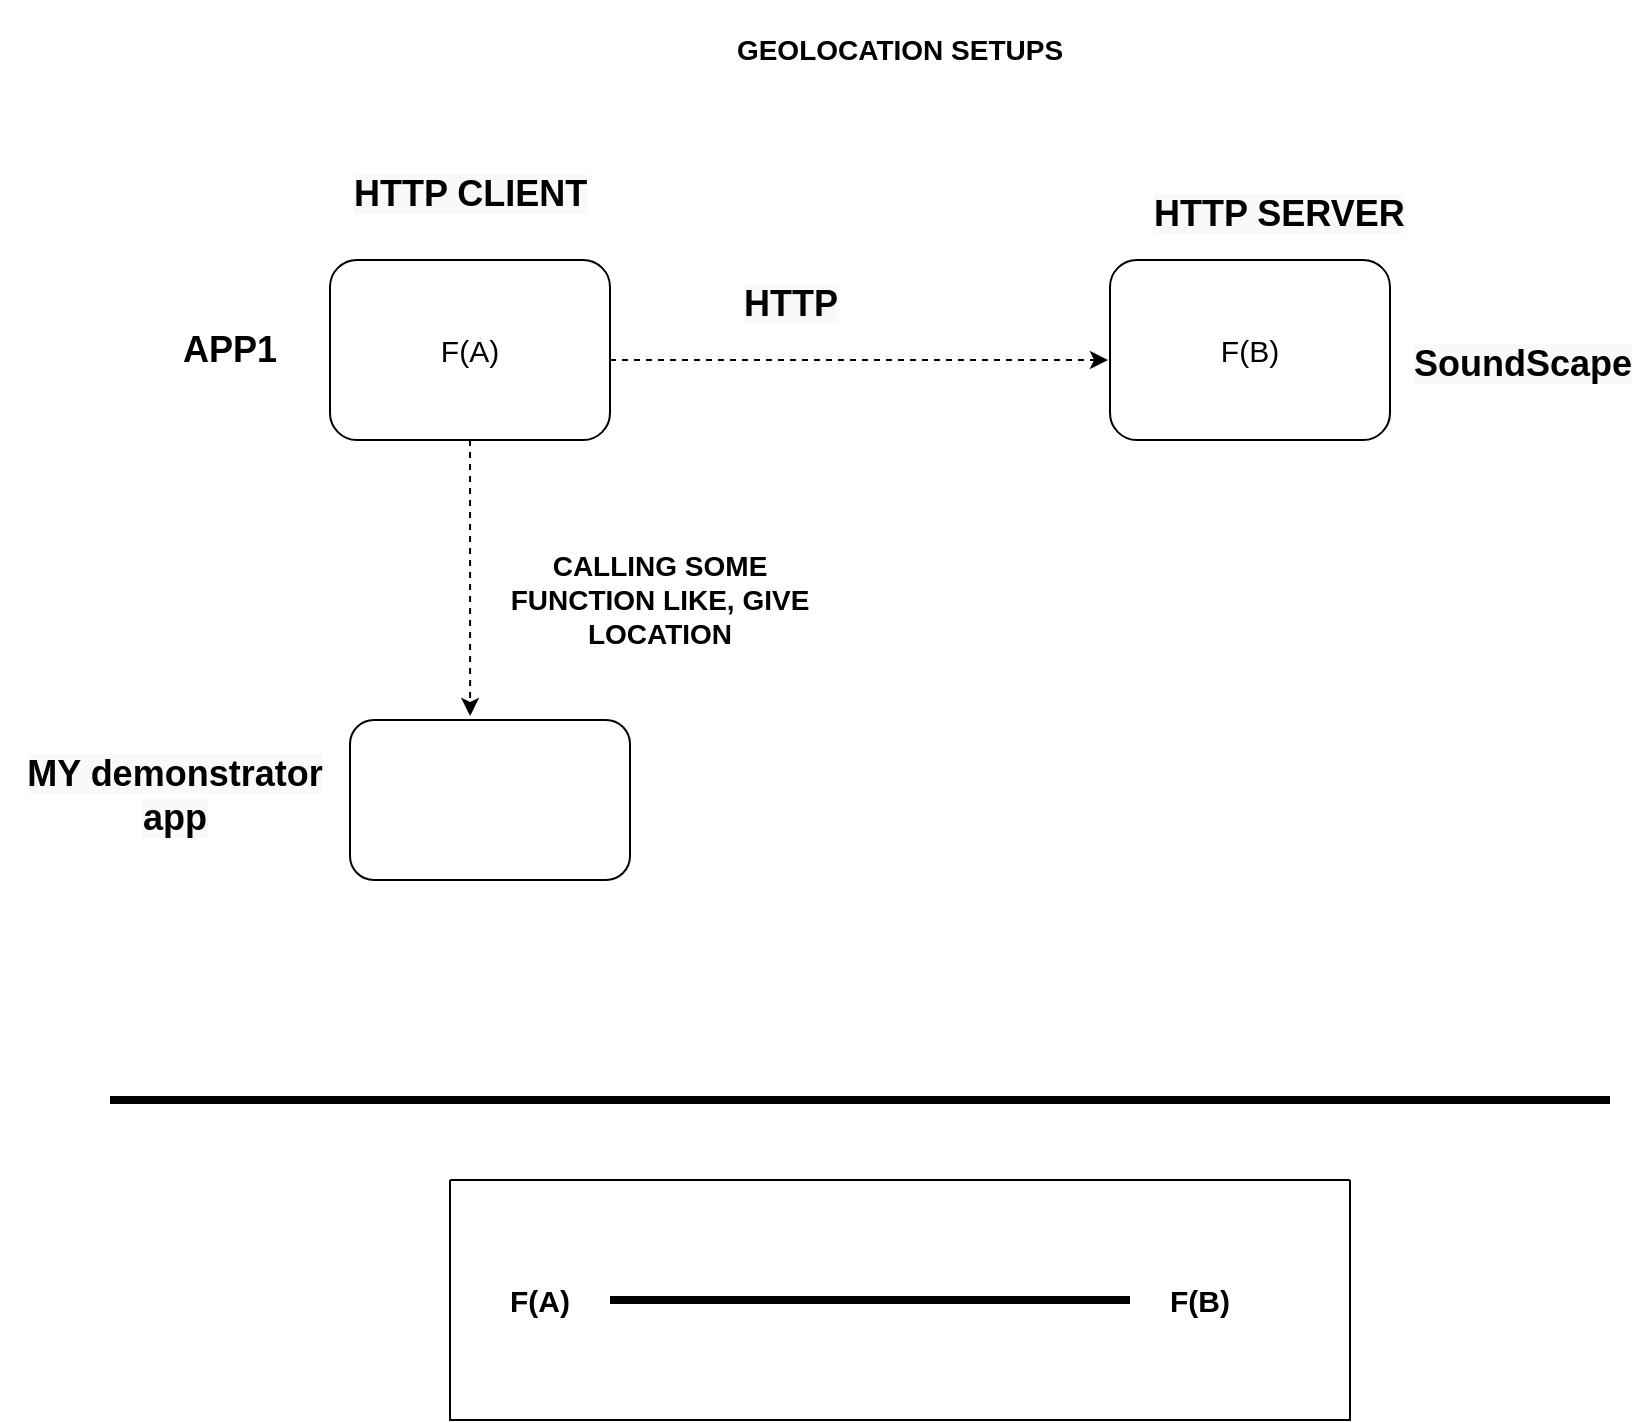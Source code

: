 <mxfile version="14.9.0" type="github">
  <diagram id="bX042Hk_9FZccrrRi018" name="Page-1">
    <mxGraphModel dx="3236" dy="1241" grid="1" gridSize="10" guides="1" tooltips="1" connect="1" arrows="1" fold="1" page="1" pageScale="1" pageWidth="850" pageHeight="1100" math="0" shadow="0">
      <root>
        <mxCell id="0" />
        <mxCell id="1" parent="0" />
        <mxCell id="oB1VX_bSEQFBR01DQZIY-1" value="&lt;font style=&quot;font-size: 15px&quot;&gt;F(A)&lt;/font&gt;" style="rounded=1;whiteSpace=wrap;html=1;" vertex="1" parent="1">
          <mxGeometry x="150" y="180" width="140" height="90" as="geometry" />
        </mxCell>
        <mxCell id="oB1VX_bSEQFBR01DQZIY-3" value="&lt;font style=&quot;font-size: 15px&quot;&gt;F(B)&lt;/font&gt;" style="rounded=1;whiteSpace=wrap;html=1;" vertex="1" parent="1">
          <mxGeometry x="540" y="180" width="140" height="90" as="geometry" />
        </mxCell>
        <mxCell id="oB1VX_bSEQFBR01DQZIY-4" value="" style="rounded=1;whiteSpace=wrap;html=1;" vertex="1" parent="1">
          <mxGeometry x="160" y="410" width="140" height="80" as="geometry" />
        </mxCell>
        <mxCell id="oB1VX_bSEQFBR01DQZIY-5" value="&lt;font style=&quot;font-size: 18px&quot;&gt;&lt;b&gt;APP1&lt;/b&gt;&lt;/font&gt;" style="text;html=1;strokeColor=none;fillColor=none;align=center;verticalAlign=middle;whiteSpace=wrap;rounded=0;" vertex="1" parent="1">
          <mxGeometry x="80" y="215" width="40" height="20" as="geometry" />
        </mxCell>
        <mxCell id="oB1VX_bSEQFBR01DQZIY-6" value="&lt;b style=&quot;color: rgb(0 , 0 , 0) ; font-family: &amp;#34;helvetica&amp;#34; ; font-size: 18px ; font-style: normal ; letter-spacing: normal ; text-align: center ; text-indent: 0px ; text-transform: none ; word-spacing: 0px ; background-color: rgb(248 , 249 , 250)&quot;&gt;SoundScape&lt;/b&gt;" style="text;whiteSpace=wrap;html=1;" vertex="1" parent="1">
          <mxGeometry x="690" y="215" width="70" height="30" as="geometry" />
        </mxCell>
        <mxCell id="oB1VX_bSEQFBR01DQZIY-7" value="&lt;b style=&quot;color: rgb(0 , 0 , 0) ; font-family: &amp;#34;helvetica&amp;#34; ; font-size: 18px ; font-style: normal ; letter-spacing: normal ; text-indent: 0px ; text-transform: none ; word-spacing: 0px ; background-color: rgb(248 , 249 , 250)&quot;&gt;MY demonstrator app&lt;/b&gt;" style="text;whiteSpace=wrap;html=1;align=center;" vertex="1" parent="1">
          <mxGeometry x="-15" y="420" width="175" height="70" as="geometry" />
        </mxCell>
        <mxCell id="oB1VX_bSEQFBR01DQZIY-8" value="" style="endArrow=classic;html=1;dashed=1;" edge="1" parent="1">
          <mxGeometry width="50" height="50" relative="1" as="geometry">
            <mxPoint x="290" y="230" as="sourcePoint" />
            <mxPoint x="539" y="230" as="targetPoint" />
          </mxGeometry>
        </mxCell>
        <mxCell id="oB1VX_bSEQFBR01DQZIY-9" value="&lt;b style=&quot;color: rgb(0 , 0 , 0) ; font-family: &amp;#34;helvetica&amp;#34; ; font-size: 18px ; font-style: normal ; letter-spacing: normal ; text-align: center ; text-indent: 0px ; text-transform: none ; word-spacing: 0px ; background-color: rgb(248 , 249 , 250)&quot;&gt;HTTP SERVER&lt;/b&gt;" style="text;whiteSpace=wrap;html=1;" vertex="1" parent="1">
          <mxGeometry x="560" y="140" width="140" height="30" as="geometry" />
        </mxCell>
        <mxCell id="oB1VX_bSEQFBR01DQZIY-10" value="&lt;b style=&quot;color: rgb(0 , 0 , 0) ; font-family: &amp;#34;helvetica&amp;#34; ; font-size: 18px ; font-style: normal ; letter-spacing: normal ; text-align: center ; text-indent: 0px ; text-transform: none ; word-spacing: 0px ; background-color: rgb(248 , 249 , 250)&quot;&gt;HTTP CLIENT&lt;/b&gt;" style="text;whiteSpace=wrap;html=1;" vertex="1" parent="1">
          <mxGeometry x="160" y="130" width="120" height="40" as="geometry" />
        </mxCell>
        <mxCell id="oB1VX_bSEQFBR01DQZIY-11" value="&lt;b style=&quot;color: rgb(0 , 0 , 0) ; font-family: &amp;#34;helvetica&amp;#34; ; font-size: 18px ; font-style: normal ; letter-spacing: normal ; text-align: center ; text-indent: 0px ; text-transform: none ; word-spacing: 0px ; background-color: rgb(248 , 249 , 250)&quot;&gt;HTTP&lt;/b&gt;" style="text;whiteSpace=wrap;html=1;" vertex="1" parent="1">
          <mxGeometry x="355" y="185" width="115" height="30" as="geometry" />
        </mxCell>
        <mxCell id="oB1VX_bSEQFBR01DQZIY-12" value="" style="endArrow=classic;html=1;dashed=1;entryX=0.429;entryY=-0.025;entryDx=0;entryDy=0;entryPerimeter=0;" edge="1" parent="1" source="oB1VX_bSEQFBR01DQZIY-1" target="oB1VX_bSEQFBR01DQZIY-4">
          <mxGeometry width="50" height="50" relative="1" as="geometry">
            <mxPoint x="400" y="370" as="sourcePoint" />
            <mxPoint x="450" y="320" as="targetPoint" />
          </mxGeometry>
        </mxCell>
        <mxCell id="oB1VX_bSEQFBR01DQZIY-13" value="&lt;font style=&quot;font-size: 14px&quot;&gt;&lt;b&gt;CALLING SOME FUNCTION LIKE, GIVE LOCATION&lt;/b&gt;&lt;/font&gt;" style="text;html=1;strokeColor=none;fillColor=none;align=center;verticalAlign=middle;whiteSpace=wrap;rounded=0;" vertex="1" parent="1">
          <mxGeometry x="230" y="330" width="170" height="40" as="geometry" />
        </mxCell>
        <mxCell id="oB1VX_bSEQFBR01DQZIY-14" value="" style="endArrow=none;html=1;strokeWidth=4;" edge="1" parent="1">
          <mxGeometry width="50" height="50" relative="1" as="geometry">
            <mxPoint x="40" y="600" as="sourcePoint" />
            <mxPoint x="790" y="600" as="targetPoint" />
          </mxGeometry>
        </mxCell>
        <mxCell id="oB1VX_bSEQFBR01DQZIY-16" value="&lt;font style=&quot;font-size: 15px&quot;&gt;&lt;b&gt;F(A)&lt;/b&gt;&lt;/font&gt;" style="text;html=1;strokeColor=none;fillColor=none;align=center;verticalAlign=middle;whiteSpace=wrap;rounded=0;" vertex="1" parent="1">
          <mxGeometry x="220" y="680" width="70" height="40" as="geometry" />
        </mxCell>
        <mxCell id="oB1VX_bSEQFBR01DQZIY-17" value="&lt;font style=&quot;font-size: 15px&quot;&gt;&lt;b&gt;F(B)&lt;/b&gt;&lt;/font&gt;" style="text;html=1;strokeColor=none;fillColor=none;align=center;verticalAlign=middle;whiteSpace=wrap;rounded=0;" vertex="1" parent="1">
          <mxGeometry x="550" y="680" width="70" height="40" as="geometry" />
        </mxCell>
        <mxCell id="oB1VX_bSEQFBR01DQZIY-21" value="" style="swimlane;startSize=0;" vertex="1" parent="1">
          <mxGeometry x="210" y="640" width="450" height="120" as="geometry" />
        </mxCell>
        <mxCell id="oB1VX_bSEQFBR01DQZIY-23" value="" style="endArrow=none;html=1;strokeWidth=4;" edge="1" parent="1" source="oB1VX_bSEQFBR01DQZIY-17" target="oB1VX_bSEQFBR01DQZIY-16">
          <mxGeometry width="50" height="50" relative="1" as="geometry">
            <mxPoint x="340" y="725" as="sourcePoint" />
            <mxPoint x="390" y="675" as="targetPoint" />
          </mxGeometry>
        </mxCell>
        <mxCell id="oB1VX_bSEQFBR01DQZIY-24" value="&lt;b&gt;&lt;font style=&quot;font-size: 14px&quot;&gt;GEOLOCATION SETUPS&lt;/font&gt;&lt;/b&gt;" style="text;html=1;strokeColor=none;fillColor=none;align=center;verticalAlign=middle;whiteSpace=wrap;rounded=0;" vertex="1" parent="1">
          <mxGeometry x="290" y="50" width="290" height="50" as="geometry" />
        </mxCell>
      </root>
    </mxGraphModel>
  </diagram>
</mxfile>
